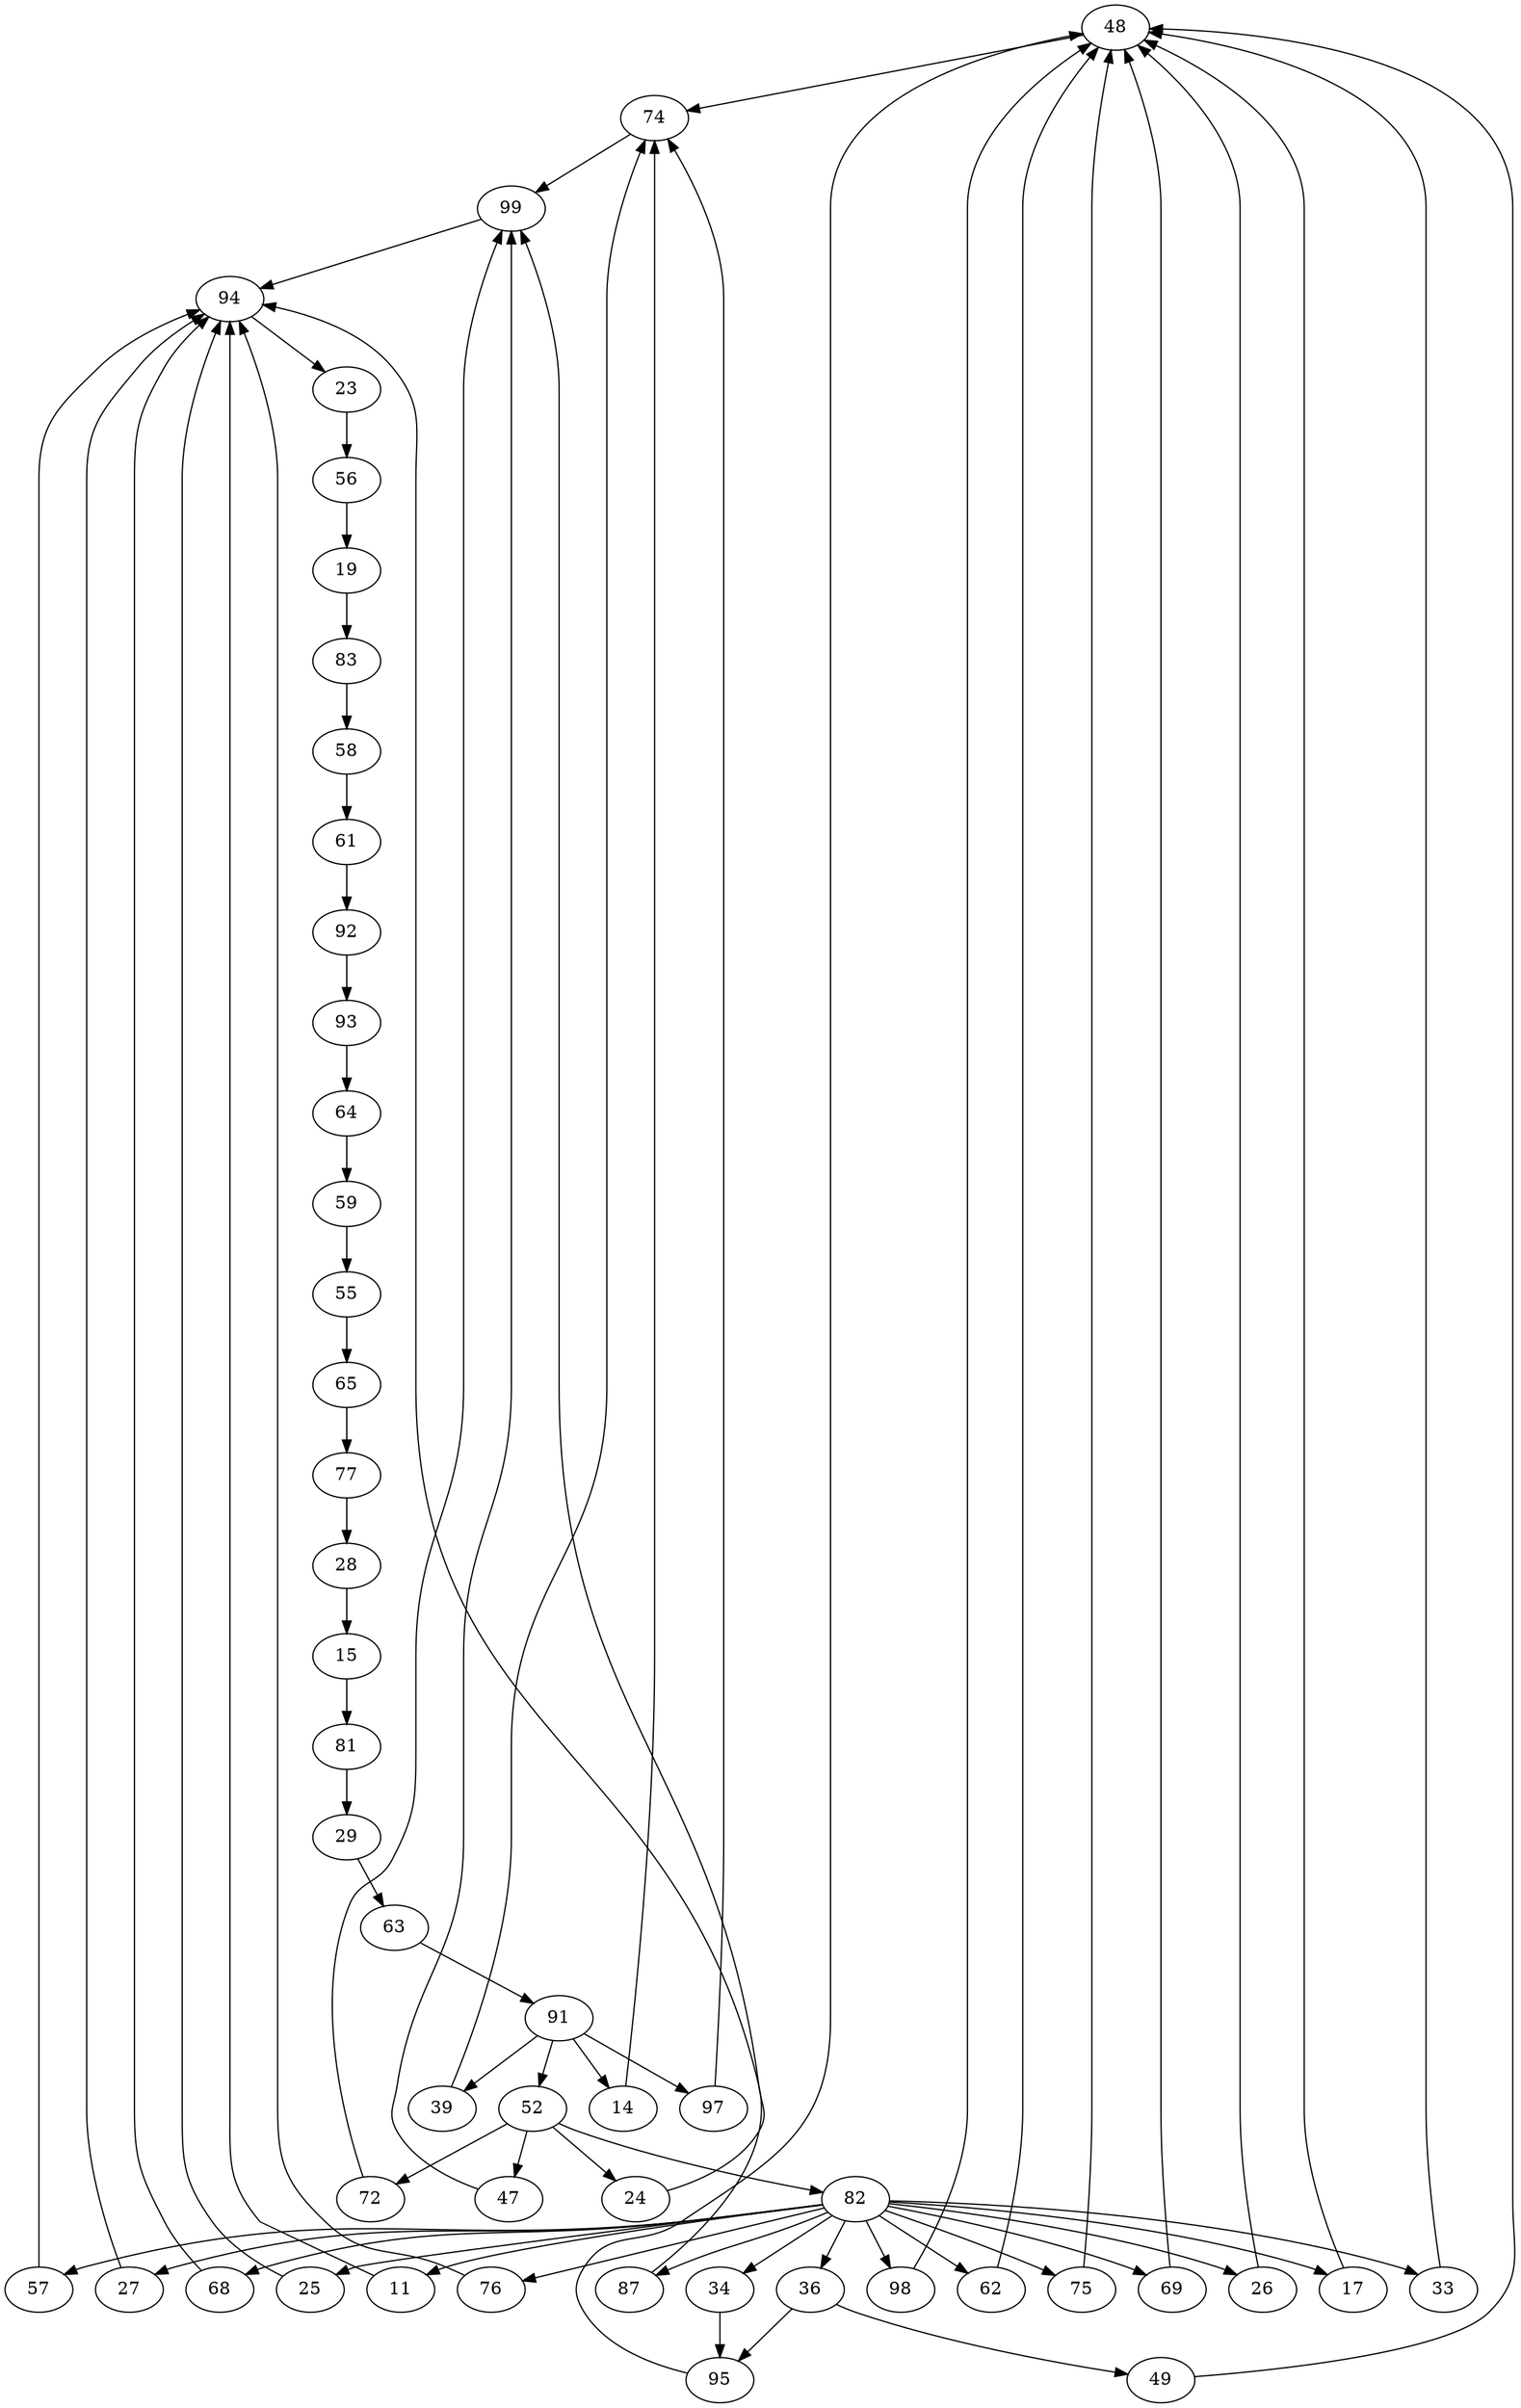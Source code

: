digraph G {
	48 -> 74;
	74 -> 99;
	95 -> 48;
	99 -> 94;
	97 -> 74;
	94 -> 23;
	23 -> 56;
	98 -> 48;
	56 -> 19;
	19 -> 83;
	83 -> 58;
	62 -> 48;
	75 -> 48;
	58 -> 61;
	49 -> 48;
	61 -> 92;
	92 -> 93;
	93 -> 64;
	64 -> 59;
	39 -> 74;
	14 -> 74;
	24 -> 99;
	59 -> 55;
	55 -> 65;
	65 -> 77;
	69 -> 48;
	77 -> 28;
	28 -> 15;
	57 -> 94;
	76 -> 94;
	34 -> 95;
	15 -> 81;
	11 -> 94;
	26 -> 48;
	72 -> 99;
	47 -> 99;
	81 -> 29;
	87 -> 94;
	29 -> 63;
	63 -> 91;
	17 -> 48;
	33 -> 48;
	27 -> 94;
	68 -> 94;
	91 -> 97;
	91 -> 39;
	91 -> 14;
	91 -> 52;
	36 -> 95;
	36 -> 49;
	25 -> 94;
	52 -> 24;
	52 -> 72;
	52 -> 47;
	52 -> 82;
	82 -> 98;
	82 -> 62;
	82 -> 75;
	82 -> 69;
	82 -> 57;
	82 -> 76;
	82 -> 34;
	82 -> 11;
	82 -> 26;
	82 -> 87;
	82 -> 17;
	82 -> 33;
	82 -> 27;
	82 -> 68;
	82 -> 36;
	82 -> 25;
}
